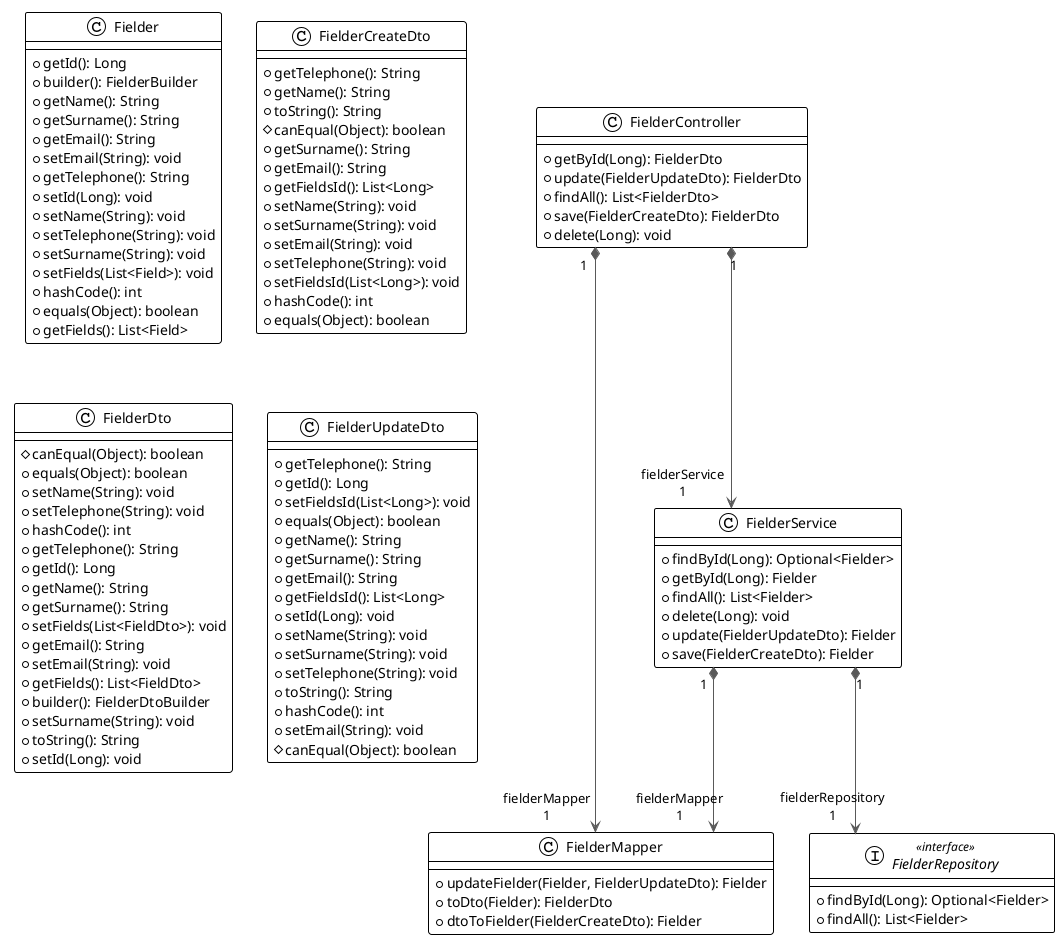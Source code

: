 @startuml

!theme plain
top to bottom direction
skinparam linetype ortho

class Fielder {
  + getId(): Long
  + builder(): FielderBuilder
  + getName(): String
  + getSurname(): String
  + getEmail(): String
  + setEmail(String): void
  + getTelephone(): String
  + setId(Long): void
  + setName(String): void
  + setTelephone(String): void
  + setSurname(String): void
  + setFields(List<Field>): void
  + hashCode(): int
  + equals(Object): boolean
  + getFields(): List<Field>
}
class FielderController {
  + getById(Long): FielderDto
  + update(FielderUpdateDto): FielderDto
  + findAll(): List<FielderDto>
  + save(FielderCreateDto): FielderDto
  + delete(Long): void
}
class FielderCreateDto {
  + getTelephone(): String
  + getName(): String
  + toString(): String
  # canEqual(Object): boolean
  + getSurname(): String
  + getEmail(): String
  + getFieldsId(): List<Long>
  + setName(String): void
  + setSurname(String): void
  + setEmail(String): void
  + setTelephone(String): void
  + setFieldsId(List<Long>): void
  + hashCode(): int
  + equals(Object): boolean
}
class FielderDto {
  # canEqual(Object): boolean
  + equals(Object): boolean
  + setName(String): void
  + setTelephone(String): void
  + hashCode(): int
  + getTelephone(): String
  + getId(): Long
  + getName(): String
  + getSurname(): String
  + setFields(List<FieldDto>): void
  + getEmail(): String
  + setEmail(String): void
  + getFields(): List<FieldDto>
  + builder(): FielderDtoBuilder
  + setSurname(String): void
  + toString(): String
  + setId(Long): void
}
class FielderMapper {
  + updateFielder(Fielder, FielderUpdateDto): Fielder
  + toDto(Fielder): FielderDto
  + dtoToFielder(FielderCreateDto): Fielder
}
interface FielderRepository << interface >> {
  + findById(Long): Optional<Fielder>
  + findAll(): List<Fielder>
}
class FielderService {
  + findById(Long): Optional<Fielder>
  + getById(Long): Fielder
  + findAll(): List<Fielder>
  + delete(Long): void
  + update(FielderUpdateDto): Fielder
  + save(FielderCreateDto): Fielder
}
class FielderUpdateDto {
  + getTelephone(): String
  + getId(): Long
  + setFieldsId(List<Long>): void
  + equals(Object): boolean
  + getName(): String
  + getSurname(): String
  + getEmail(): String
  + getFieldsId(): List<Long>
  + setId(Long): void
  + setName(String): void
  + setSurname(String): void
  + setTelephone(String): void
  + toString(): String
  + hashCode(): int
  + setEmail(String): void
  # canEqual(Object): boolean
}

FielderController "1" *-[#595959,plain]-> "fielderMapper\n1" FielderMapper     
FielderController "1" *-[#595959,plain]-> "fielderService\n1" FielderService    
FielderService    "1" *-[#595959,plain]-> "fielderMapper\n1" FielderMapper     
FielderService    "1" *-[#595959,plain]-> "fielderRepository\n1" FielderRepository 
@enduml
